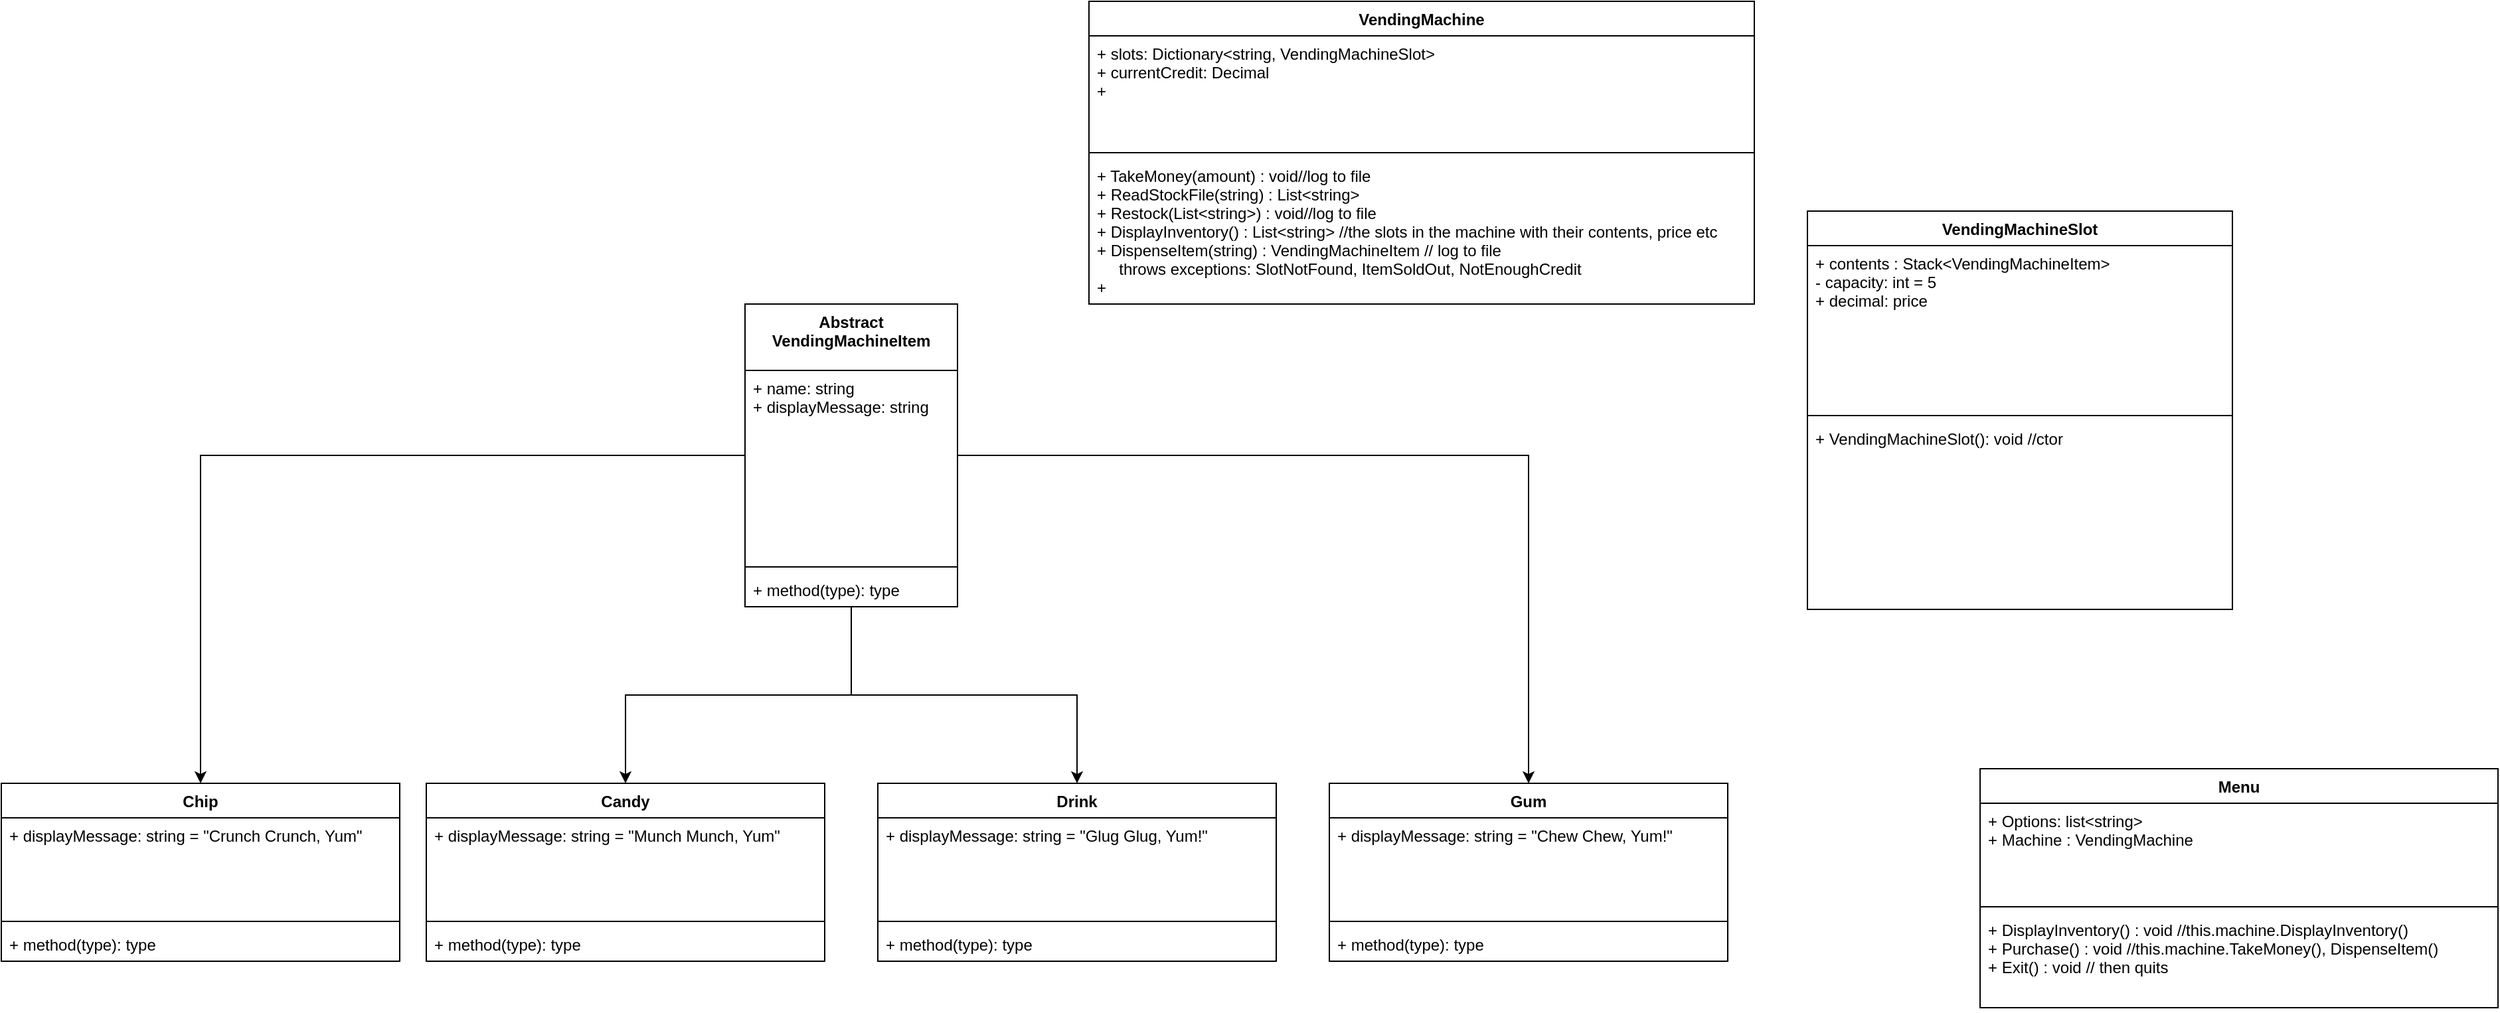 <mxfile version="14.1.8" type="device"><diagram id="C5RBs43oDa-KdzZeNtuy" name="Page-1"><mxGraphModel dx="1401" dy="563" grid="1" gridSize="10" guides="1" tooltips="1" connect="1" arrows="1" fold="1" page="1" pageScale="1" pageWidth="827" pageHeight="1169" math="0" shadow="0"><root><mxCell id="WIyWlLk6GJQsqaUBKTNV-0"/><mxCell id="WIyWlLk6GJQsqaUBKTNV-1" parent="WIyWlLk6GJQsqaUBKTNV-0"/><mxCell id="omU5rIqbCDQb5lMISNvT-71" style="edgeStyle=orthogonalEdgeStyle;rounded=0;orthogonalLoop=1;jettySize=auto;html=1;startSize=26;" parent="WIyWlLk6GJQsqaUBKTNV-1" source="omU5rIqbCDQb5lMISNvT-29" target="omU5rIqbCDQb5lMISNvT-33" edge="1"><mxGeometry relative="1" as="geometry"/></mxCell><mxCell id="omU5rIqbCDQb5lMISNvT-72" style="edgeStyle=orthogonalEdgeStyle;rounded=0;orthogonalLoop=1;jettySize=auto;html=1;startSize=26;" parent="WIyWlLk6GJQsqaUBKTNV-1" source="omU5rIqbCDQb5lMISNvT-29" target="omU5rIqbCDQb5lMISNvT-44" edge="1"><mxGeometry relative="1" as="geometry"/></mxCell><mxCell id="omU5rIqbCDQb5lMISNvT-73" style="edgeStyle=orthogonalEdgeStyle;rounded=0;orthogonalLoop=1;jettySize=auto;html=1;startSize=26;" parent="WIyWlLk6GJQsqaUBKTNV-1" source="omU5rIqbCDQb5lMISNvT-29" target="omU5rIqbCDQb5lMISNvT-50" edge="1"><mxGeometry relative="1" as="geometry"/></mxCell><mxCell id="omU5rIqbCDQb5lMISNvT-78" style="edgeStyle=orthogonalEdgeStyle;rounded=0;orthogonalLoop=1;jettySize=auto;html=1;startSize=26;" parent="WIyWlLk6GJQsqaUBKTNV-1" source="omU5rIqbCDQb5lMISNvT-29" target="omU5rIqbCDQb5lMISNvT-74" edge="1"><mxGeometry relative="1" as="geometry"/></mxCell><mxCell id="omU5rIqbCDQb5lMISNvT-29" value="Abstract&#10;VendingMachineItem&#10;" style="swimlane;fontStyle=1;align=center;verticalAlign=top;childLayout=stackLayout;horizontal=1;startSize=50;horizontalStack=0;resizeParent=1;resizeParentMax=0;resizeLast=0;collapsible=1;marginBottom=0;" parent="WIyWlLk6GJQsqaUBKTNV-1" vertex="1"><mxGeometry x="590" y="290" width="160" height="228" as="geometry"/></mxCell><mxCell id="omU5rIqbCDQb5lMISNvT-30" value="+ name: string&#10;+ displayMessage: string&#10;" style="text;strokeColor=none;fillColor=none;align=left;verticalAlign=top;spacingLeft=4;spacingRight=4;overflow=hidden;rotatable=0;points=[[0,0.5],[1,0.5]];portConstraint=eastwest;" parent="omU5rIqbCDQb5lMISNvT-29" vertex="1"><mxGeometry y="50" width="160" height="144" as="geometry"/></mxCell><mxCell id="omU5rIqbCDQb5lMISNvT-31" value="" style="line;strokeWidth=1;fillColor=none;align=left;verticalAlign=middle;spacingTop=-1;spacingLeft=3;spacingRight=3;rotatable=0;labelPosition=right;points=[];portConstraint=eastwest;" parent="omU5rIqbCDQb5lMISNvT-29" vertex="1"><mxGeometry y="194" width="160" height="8" as="geometry"/></mxCell><mxCell id="omU5rIqbCDQb5lMISNvT-32" value="+ method(type): type" style="text;strokeColor=none;fillColor=none;align=left;verticalAlign=top;spacingLeft=4;spacingRight=4;overflow=hidden;rotatable=0;points=[[0,0.5],[1,0.5]];portConstraint=eastwest;" parent="omU5rIqbCDQb5lMISNvT-29" vertex="1"><mxGeometry y="202" width="160" height="26" as="geometry"/></mxCell><mxCell id="omU5rIqbCDQb5lMISNvT-33" value="Chip" style="swimlane;fontStyle=1;align=center;verticalAlign=top;childLayout=stackLayout;horizontal=1;startSize=26;horizontalStack=0;resizeParent=1;resizeParentMax=0;resizeLast=0;collapsible=1;marginBottom=0;" parent="WIyWlLk6GJQsqaUBKTNV-1" vertex="1"><mxGeometry x="30" y="651" width="300" height="134" as="geometry"/></mxCell><mxCell id="omU5rIqbCDQb5lMISNvT-34" value="+ displayMessage: string = &quot;Crunch Crunch, Yum&quot;&#10;" style="text;strokeColor=none;fillColor=none;align=left;verticalAlign=top;spacingLeft=4;spacingRight=4;overflow=hidden;rotatable=0;points=[[0,0.5],[1,0.5]];portConstraint=eastwest;" parent="omU5rIqbCDQb5lMISNvT-33" vertex="1"><mxGeometry y="26" width="300" height="74" as="geometry"/></mxCell><mxCell id="omU5rIqbCDQb5lMISNvT-35" value="" style="line;strokeWidth=1;fillColor=none;align=left;verticalAlign=middle;spacingTop=-1;spacingLeft=3;spacingRight=3;rotatable=0;labelPosition=right;points=[];portConstraint=eastwest;" parent="omU5rIqbCDQb5lMISNvT-33" vertex="1"><mxGeometry y="100" width="300" height="8" as="geometry"/></mxCell><mxCell id="omU5rIqbCDQb5lMISNvT-36" value="+ method(type): type" style="text;strokeColor=none;fillColor=none;align=left;verticalAlign=top;spacingLeft=4;spacingRight=4;overflow=hidden;rotatable=0;points=[[0,0.5],[1,0.5]];portConstraint=eastwest;" parent="omU5rIqbCDQb5lMISNvT-33" vertex="1"><mxGeometry y="108" width="300" height="26" as="geometry"/></mxCell><mxCell id="omU5rIqbCDQb5lMISNvT-44" value="Candy" style="swimlane;fontStyle=1;align=center;verticalAlign=top;childLayout=stackLayout;horizontal=1;startSize=26;horizontalStack=0;resizeParent=1;resizeParentMax=0;resizeLast=0;collapsible=1;marginBottom=0;" parent="WIyWlLk6GJQsqaUBKTNV-1" vertex="1"><mxGeometry x="350" y="651" width="300" height="134" as="geometry"/></mxCell><mxCell id="omU5rIqbCDQb5lMISNvT-45" value="+ displayMessage: string = &quot;Munch Munch, Yum&quot;&#10;" style="text;strokeColor=none;fillColor=none;align=left;verticalAlign=top;spacingLeft=4;spacingRight=4;overflow=hidden;rotatable=0;points=[[0,0.5],[1,0.5]];portConstraint=eastwest;" parent="omU5rIqbCDQb5lMISNvT-44" vertex="1"><mxGeometry y="26" width="300" height="74" as="geometry"/></mxCell><mxCell id="omU5rIqbCDQb5lMISNvT-46" value="" style="line;strokeWidth=1;fillColor=none;align=left;verticalAlign=middle;spacingTop=-1;spacingLeft=3;spacingRight=3;rotatable=0;labelPosition=right;points=[];portConstraint=eastwest;" parent="omU5rIqbCDQb5lMISNvT-44" vertex="1"><mxGeometry y="100" width="300" height="8" as="geometry"/></mxCell><mxCell id="omU5rIqbCDQb5lMISNvT-47" value="+ method(type): type" style="text;strokeColor=none;fillColor=none;align=left;verticalAlign=top;spacingLeft=4;spacingRight=4;overflow=hidden;rotatable=0;points=[[0,0.5],[1,0.5]];portConstraint=eastwest;" parent="omU5rIqbCDQb5lMISNvT-44" vertex="1"><mxGeometry y="108" width="300" height="26" as="geometry"/></mxCell><mxCell id="omU5rIqbCDQb5lMISNvT-50" value="Drink" style="swimlane;fontStyle=1;align=center;verticalAlign=top;childLayout=stackLayout;horizontal=1;startSize=26;horizontalStack=0;resizeParent=1;resizeParentMax=0;resizeLast=0;collapsible=1;marginBottom=0;" parent="WIyWlLk6GJQsqaUBKTNV-1" vertex="1"><mxGeometry x="690" y="651" width="300" height="134" as="geometry"/></mxCell><mxCell id="omU5rIqbCDQb5lMISNvT-51" value="+ displayMessage: string = &quot;Glug Glug, Yum!&quot;&#10;" style="text;strokeColor=none;fillColor=none;align=left;verticalAlign=top;spacingLeft=4;spacingRight=4;overflow=hidden;rotatable=0;points=[[0,0.5],[1,0.5]];portConstraint=eastwest;" parent="omU5rIqbCDQb5lMISNvT-50" vertex="1"><mxGeometry y="26" width="300" height="74" as="geometry"/></mxCell><mxCell id="omU5rIqbCDQb5lMISNvT-52" value="" style="line;strokeWidth=1;fillColor=none;align=left;verticalAlign=middle;spacingTop=-1;spacingLeft=3;spacingRight=3;rotatable=0;labelPosition=right;points=[];portConstraint=eastwest;" parent="omU5rIqbCDQb5lMISNvT-50" vertex="1"><mxGeometry y="100" width="300" height="8" as="geometry"/></mxCell><mxCell id="omU5rIqbCDQb5lMISNvT-53" value="+ method(type): type" style="text;strokeColor=none;fillColor=none;align=left;verticalAlign=top;spacingLeft=4;spacingRight=4;overflow=hidden;rotatable=0;points=[[0,0.5],[1,0.5]];portConstraint=eastwest;" parent="omU5rIqbCDQb5lMISNvT-50" vertex="1"><mxGeometry y="108" width="300" height="26" as="geometry"/></mxCell><mxCell id="omU5rIqbCDQb5lMISNvT-74" value="Gum" style="swimlane;fontStyle=1;align=center;verticalAlign=top;childLayout=stackLayout;horizontal=1;startSize=26;horizontalStack=0;resizeParent=1;resizeParentMax=0;resizeLast=0;collapsible=1;marginBottom=0;" parent="WIyWlLk6GJQsqaUBKTNV-1" vertex="1"><mxGeometry x="1030" y="651" width="300" height="134" as="geometry"/></mxCell><mxCell id="omU5rIqbCDQb5lMISNvT-75" value="+ displayMessage: string = &quot;Chew Chew, Yum!&quot;&#10;" style="text;strokeColor=none;fillColor=none;align=left;verticalAlign=top;spacingLeft=4;spacingRight=4;overflow=hidden;rotatable=0;points=[[0,0.5],[1,0.5]];portConstraint=eastwest;" parent="omU5rIqbCDQb5lMISNvT-74" vertex="1"><mxGeometry y="26" width="300" height="74" as="geometry"/></mxCell><mxCell id="omU5rIqbCDQb5lMISNvT-76" value="" style="line;strokeWidth=1;fillColor=none;align=left;verticalAlign=middle;spacingTop=-1;spacingLeft=3;spacingRight=3;rotatable=0;labelPosition=right;points=[];portConstraint=eastwest;" parent="omU5rIqbCDQb5lMISNvT-74" vertex="1"><mxGeometry y="100" width="300" height="8" as="geometry"/></mxCell><mxCell id="omU5rIqbCDQb5lMISNvT-77" value="+ method(type): type" style="text;strokeColor=none;fillColor=none;align=left;verticalAlign=top;spacingLeft=4;spacingRight=4;overflow=hidden;rotatable=0;points=[[0,0.5],[1,0.5]];portConstraint=eastwest;" parent="omU5rIqbCDQb5lMISNvT-74" vertex="1"><mxGeometry y="108" width="300" height="26" as="geometry"/></mxCell><mxCell id="omU5rIqbCDQb5lMISNvT-79" value="VendingMachine&#10;" style="swimlane;fontStyle=1;align=center;verticalAlign=top;childLayout=stackLayout;horizontal=1;startSize=26;horizontalStack=0;resizeParent=1;resizeParentMax=0;resizeLast=0;collapsible=1;marginBottom=0;strokeColor=#000000;" parent="WIyWlLk6GJQsqaUBKTNV-1" vertex="1"><mxGeometry x="849" y="62" width="501" height="228" as="geometry"/></mxCell><mxCell id="omU5rIqbCDQb5lMISNvT-80" value="+ slots: Dictionary&lt;string, VendingMachineSlot&gt;&#10;+ currentCredit: Decimal &#10;+ " style="text;strokeColor=none;fillColor=none;align=left;verticalAlign=top;spacingLeft=4;spacingRight=4;overflow=hidden;rotatable=0;points=[[0,0.5],[1,0.5]];portConstraint=eastwest;" parent="omU5rIqbCDQb5lMISNvT-79" vertex="1"><mxGeometry y="26" width="501" height="84" as="geometry"/></mxCell><mxCell id="omU5rIqbCDQb5lMISNvT-81" value="" style="line;strokeWidth=1;fillColor=none;align=left;verticalAlign=middle;spacingTop=-1;spacingLeft=3;spacingRight=3;rotatable=0;labelPosition=right;points=[];portConstraint=eastwest;" parent="omU5rIqbCDQb5lMISNvT-79" vertex="1"><mxGeometry y="110" width="501" height="8" as="geometry"/></mxCell><mxCell id="omU5rIqbCDQb5lMISNvT-82" value="+ TakeMoney(amount) : void//log to file&#10;+ ReadStockFile(string) : List&lt;string&gt;&#10;+ Restock(List&lt;string&gt;) : void//log to file&#10;+ DisplayInventory() : List&lt;string&gt; //the slots in the machine with their contents, price etc&#10;+ DispenseItem(string) : VendingMachineItem // log to file&#10;     throws exceptions: SlotNotFound, ItemSoldOut, NotEnoughCredit&#10;+" style="text;strokeColor=none;fillColor=none;align=left;verticalAlign=top;spacingLeft=4;spacingRight=4;overflow=hidden;rotatable=0;points=[[0,0.5],[1,0.5]];portConstraint=eastwest;" parent="omU5rIqbCDQb5lMISNvT-79" vertex="1"><mxGeometry y="118" width="501" height="110" as="geometry"/></mxCell><mxCell id="omU5rIqbCDQb5lMISNvT-91" value="VendingMachineSlot&#10;" style="swimlane;fontStyle=1;align=center;verticalAlign=top;childLayout=stackLayout;horizontal=1;startSize=26;horizontalStack=0;resizeParent=1;resizeParentMax=0;resizeLast=0;collapsible=1;marginBottom=0;strokeColor=#000000;" parent="WIyWlLk6GJQsqaUBKTNV-1" vertex="1"><mxGeometry x="1390" y="220" width="320" height="300" as="geometry"/></mxCell><mxCell id="omU5rIqbCDQb5lMISNvT-92" value="+ contents : Stack&lt;VendingMachineItem&gt;&#10;- capacity: int = 5&#10;+ decimal: price" style="text;strokeColor=none;fillColor=none;align=left;verticalAlign=top;spacingLeft=4;spacingRight=4;overflow=hidden;rotatable=0;points=[[0,0.5],[1,0.5]];portConstraint=eastwest;" parent="omU5rIqbCDQb5lMISNvT-91" vertex="1"><mxGeometry y="26" width="320" height="124" as="geometry"/></mxCell><mxCell id="omU5rIqbCDQb5lMISNvT-93" value="" style="line;strokeWidth=1;fillColor=none;align=left;verticalAlign=middle;spacingTop=-1;spacingLeft=3;spacingRight=3;rotatable=0;labelPosition=right;points=[];portConstraint=eastwest;" parent="omU5rIqbCDQb5lMISNvT-91" vertex="1"><mxGeometry y="150" width="320" height="8" as="geometry"/></mxCell><mxCell id="omU5rIqbCDQb5lMISNvT-94" value="+ VendingMachineSlot(): void //ctor&#10;" style="text;strokeColor=none;fillColor=none;align=left;verticalAlign=top;spacingLeft=4;spacingRight=4;overflow=hidden;rotatable=0;points=[[0,0.5],[1,0.5]];portConstraint=eastwest;" parent="omU5rIqbCDQb5lMISNvT-91" vertex="1"><mxGeometry y="158" width="320" height="142" as="geometry"/></mxCell><mxCell id="omU5rIqbCDQb5lMISNvT-97" value="Menu" style="swimlane;fontStyle=1;align=center;verticalAlign=top;childLayout=stackLayout;horizontal=1;startSize=26;horizontalStack=0;resizeParent=1;resizeParentMax=0;resizeLast=0;collapsible=1;marginBottom=0;strokeColor=#000000;" parent="WIyWlLk6GJQsqaUBKTNV-1" vertex="1"><mxGeometry x="1520" y="640" width="390" height="180" as="geometry"/></mxCell><mxCell id="omU5rIqbCDQb5lMISNvT-98" value="+ Options: list&lt;string&gt;&#10;+ Machine : VendingMachine" style="text;strokeColor=none;fillColor=none;align=left;verticalAlign=top;spacingLeft=4;spacingRight=4;overflow=hidden;rotatable=0;points=[[0,0.5],[1,0.5]];portConstraint=eastwest;" parent="omU5rIqbCDQb5lMISNvT-97" vertex="1"><mxGeometry y="26" width="390" height="74" as="geometry"/></mxCell><mxCell id="omU5rIqbCDQb5lMISNvT-99" value="" style="line;strokeWidth=1;fillColor=none;align=left;verticalAlign=middle;spacingTop=-1;spacingLeft=3;spacingRight=3;rotatable=0;labelPosition=right;points=[];portConstraint=eastwest;" parent="omU5rIqbCDQb5lMISNvT-97" vertex="1"><mxGeometry y="100" width="390" height="8" as="geometry"/></mxCell><mxCell id="omU5rIqbCDQb5lMISNvT-100" value="+ DisplayInventory() : void //this.machine.DisplayInventory()&#10;+ Purchase() : void //this.machine.TakeMoney(), DispenseItem()&#10;+ Exit() : void // then quits" style="text;strokeColor=none;fillColor=none;align=left;verticalAlign=top;spacingLeft=4;spacingRight=4;overflow=hidden;rotatable=0;points=[[0,0.5],[1,0.5]];portConstraint=eastwest;" parent="omU5rIqbCDQb5lMISNvT-97" vertex="1"><mxGeometry y="108" width="390" height="72" as="geometry"/></mxCell></root></mxGraphModel></diagram></mxfile>